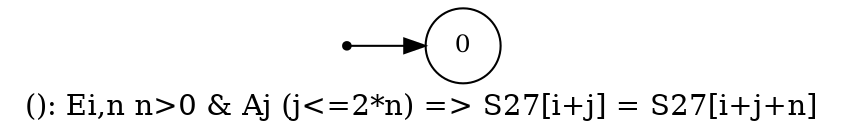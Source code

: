 digraph G {
label = "(): Ei,n n>0 & Aj (j<=2*n) => S27[i+j] = S27[i+j+n]";
rankdir = LR;
node [shape = circle, label="0", fontsize=12]0;
node [shape = point ]; qi
qi ->0;
}
